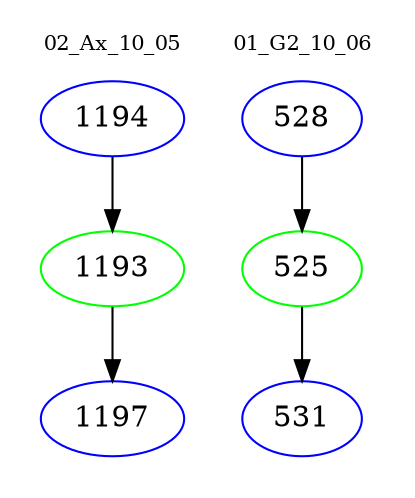 digraph{
subgraph cluster_0 {
color = white
label = "02_Ax_10_05";
fontsize=10;
T0_1194 [label="1194", color="blue"]
T0_1194 -> T0_1193 [color="black"]
T0_1193 [label="1193", color="green"]
T0_1193 -> T0_1197 [color="black"]
T0_1197 [label="1197", color="blue"]
}
subgraph cluster_1 {
color = white
label = "01_G2_10_06";
fontsize=10;
T1_528 [label="528", color="blue"]
T1_528 -> T1_525 [color="black"]
T1_525 [label="525", color="green"]
T1_525 -> T1_531 [color="black"]
T1_531 [label="531", color="blue"]
}
}
